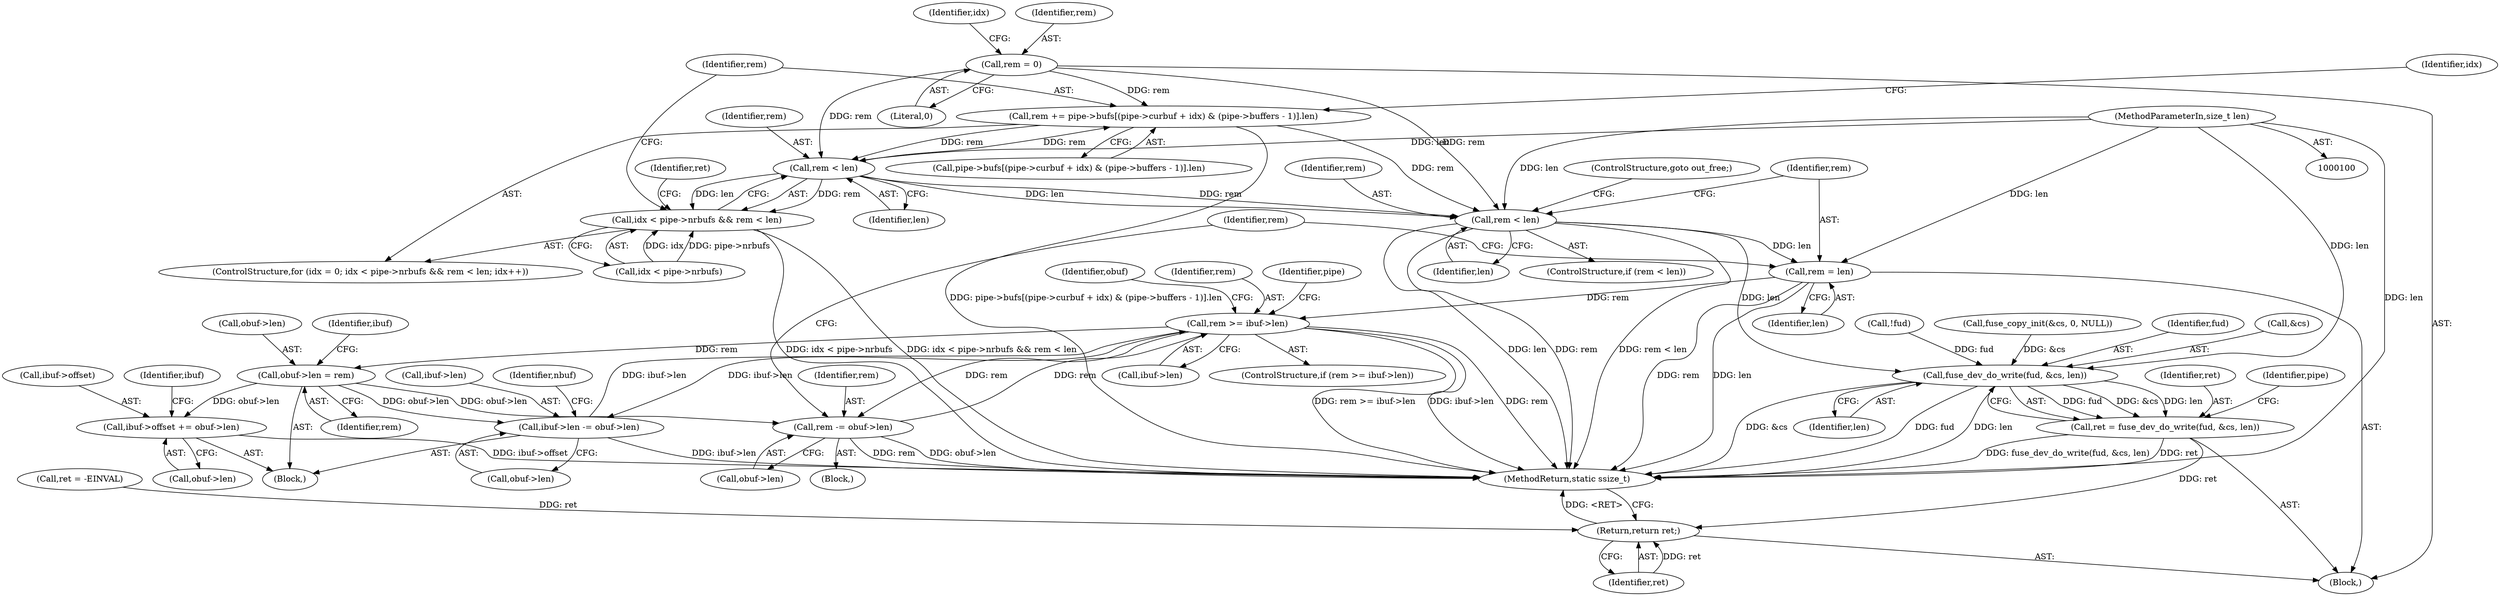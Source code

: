 digraph "0_linux_6b3a707736301c2128ca85ce85fb13f60b5e350a@array" {
"1000165" [label="(Call,rem += pipe->bufs[(pipe->curbuf + idx) & (pipe->buffers - 1)].len)"];
"1000147" [label="(Call,rem = 0)"];
"1000160" [label="(Call,rem < len)"];
"1000165" [label="(Call,rem += pipe->bufs[(pipe->curbuf + idx) & (pipe->buffers - 1)].len)"];
"1000104" [label="(MethodParameterIn,size_t len)"];
"1000154" [label="(Call,idx < pipe->nrbufs && rem < len)"];
"1000189" [label="(Call,rem < len)"];
"1000193" [label="(Call,rem = len)"];
"1000229" [label="(Call,rem >= ibuf->len)"];
"1000282" [label="(Call,obuf->len = rem)"];
"1000287" [label="(Call,ibuf->offset += obuf->len)"];
"1000294" [label="(Call,ibuf->len -= obuf->len)"];
"1000303" [label="(Call,rem -= obuf->len)"];
"1000341" [label="(Call,fuse_dev_do_write(fud, &cs, len))"];
"1000339" [label="(Call,ret = fuse_dev_do_write(fud, &cs, len))"];
"1000368" [label="(Return,return ret;)"];
"1000283" [label="(Call,obuf->len)"];
"1000294" [label="(Call,ibuf->len -= obuf->len)"];
"1000190" [label="(Identifier,rem)"];
"1000161" [label="(Identifier,rem)"];
"1000288" [label="(Call,ibuf->offset)"];
"1000194" [label="(Identifier,rem)"];
"1000192" [label="(ControlStructure,goto out_free;)"];
"1000289" [label="(Identifier,ibuf)"];
"1000265" [label="(Block,)"];
"1000291" [label="(Call,obuf->len)"];
"1000310" [label="(Call,fuse_copy_init(&cs, 0, NULL))"];
"1000339" [label="(Call,ret = fuse_dev_do_write(fud, &cs, len))"];
"1000150" [label="(ControlStructure,for (idx = 0; idx < pipe->nrbufs && rem < len; idx++))"];
"1000184" [label="(Call,ret = -EINVAL)"];
"1000368" [label="(Return,return ret;)"];
"1000195" [label="(Identifier,len)"];
"1000295" [label="(Call,ibuf->len)"];
"1000286" [label="(Identifier,rem)"];
"1000296" [label="(Identifier,ibuf)"];
"1000152" [label="(Identifier,idx)"];
"1000166" [label="(Identifier,rem)"];
"1000155" [label="(Call,idx < pipe->nrbufs)"];
"1000342" [label="(Identifier,fud)"];
"1000343" [label="(Call,&cs)"];
"1000164" [label="(Identifier,idx)"];
"1000230" [label="(Identifier,rem)"];
"1000119" [label="(Call,!fud)"];
"1000191" [label="(Identifier,len)"];
"1000198" [label="(Block,)"];
"1000162" [label="(Identifier,len)"];
"1000269" [label="(Identifier,pipe)"];
"1000369" [label="(Identifier,ret)"];
"1000197" [label="(Identifier,rem)"];
"1000341" [label="(Call,fuse_dev_do_write(fud, &cs, len))"];
"1000229" [label="(Call,rem >= ibuf->len)"];
"1000345" [label="(Identifier,len)"];
"1000302" [label="(Identifier,nbuf)"];
"1000189" [label="(Call,rem < len)"];
"1000370" [label="(MethodReturn,static ssize_t)"];
"1000106" [label="(Block,)"];
"1000231" [label="(Call,ibuf->len)"];
"1000237" [label="(Identifier,obuf)"];
"1000282" [label="(Call,obuf->len = rem)"];
"1000298" [label="(Call,obuf->len)"];
"1000148" [label="(Identifier,rem)"];
"1000228" [label="(ControlStructure,if (rem >= ibuf->len))"];
"1000149" [label="(Literal,0)"];
"1000303" [label="(Call,rem -= obuf->len)"];
"1000287" [label="(Call,ibuf->offset += obuf->len)"];
"1000340" [label="(Identifier,ret)"];
"1000304" [label="(Identifier,rem)"];
"1000154" [label="(Call,idx < pipe->nrbufs && rem < len)"];
"1000188" [label="(ControlStructure,if (rem < len))"];
"1000305" [label="(Call,obuf->len)"];
"1000160" [label="(Call,rem < len)"];
"1000147" [label="(Call,rem = 0)"];
"1000347" [label="(Identifier,pipe)"];
"1000193" [label="(Call,rem = len)"];
"1000167" [label="(Call,pipe->bufs[(pipe->curbuf + idx) & (pipe->buffers - 1)].len)"];
"1000104" [label="(MethodParameterIn,size_t len)"];
"1000185" [label="(Identifier,ret)"];
"1000165" [label="(Call,rem += pipe->bufs[(pipe->curbuf + idx) & (pipe->buffers - 1)].len)"];
"1000165" -> "1000150"  [label="AST: "];
"1000165" -> "1000167"  [label="CFG: "];
"1000166" -> "1000165"  [label="AST: "];
"1000167" -> "1000165"  [label="AST: "];
"1000164" -> "1000165"  [label="CFG: "];
"1000165" -> "1000370"  [label="DDG: pipe->bufs[(pipe->curbuf + idx) & (pipe->buffers - 1)].len"];
"1000165" -> "1000160"  [label="DDG: rem"];
"1000147" -> "1000165"  [label="DDG: rem"];
"1000160" -> "1000165"  [label="DDG: rem"];
"1000165" -> "1000189"  [label="DDG: rem"];
"1000147" -> "1000106"  [label="AST: "];
"1000147" -> "1000149"  [label="CFG: "];
"1000148" -> "1000147"  [label="AST: "];
"1000149" -> "1000147"  [label="AST: "];
"1000152" -> "1000147"  [label="CFG: "];
"1000147" -> "1000160"  [label="DDG: rem"];
"1000147" -> "1000189"  [label="DDG: rem"];
"1000160" -> "1000154"  [label="AST: "];
"1000160" -> "1000162"  [label="CFG: "];
"1000161" -> "1000160"  [label="AST: "];
"1000162" -> "1000160"  [label="AST: "];
"1000154" -> "1000160"  [label="CFG: "];
"1000160" -> "1000154"  [label="DDG: rem"];
"1000160" -> "1000154"  [label="DDG: len"];
"1000104" -> "1000160"  [label="DDG: len"];
"1000160" -> "1000189"  [label="DDG: rem"];
"1000160" -> "1000189"  [label="DDG: len"];
"1000104" -> "1000100"  [label="AST: "];
"1000104" -> "1000370"  [label="DDG: len"];
"1000104" -> "1000189"  [label="DDG: len"];
"1000104" -> "1000193"  [label="DDG: len"];
"1000104" -> "1000341"  [label="DDG: len"];
"1000154" -> "1000150"  [label="AST: "];
"1000154" -> "1000155"  [label="CFG: "];
"1000155" -> "1000154"  [label="AST: "];
"1000166" -> "1000154"  [label="CFG: "];
"1000185" -> "1000154"  [label="CFG: "];
"1000154" -> "1000370"  [label="DDG: idx < pipe->nrbufs"];
"1000154" -> "1000370"  [label="DDG: idx < pipe->nrbufs && rem < len"];
"1000155" -> "1000154"  [label="DDG: idx"];
"1000155" -> "1000154"  [label="DDG: pipe->nrbufs"];
"1000189" -> "1000188"  [label="AST: "];
"1000189" -> "1000191"  [label="CFG: "];
"1000190" -> "1000189"  [label="AST: "];
"1000191" -> "1000189"  [label="AST: "];
"1000192" -> "1000189"  [label="CFG: "];
"1000194" -> "1000189"  [label="CFG: "];
"1000189" -> "1000370"  [label="DDG: len"];
"1000189" -> "1000370"  [label="DDG: rem"];
"1000189" -> "1000370"  [label="DDG: rem < len"];
"1000189" -> "1000193"  [label="DDG: len"];
"1000189" -> "1000341"  [label="DDG: len"];
"1000193" -> "1000106"  [label="AST: "];
"1000193" -> "1000195"  [label="CFG: "];
"1000194" -> "1000193"  [label="AST: "];
"1000195" -> "1000193"  [label="AST: "];
"1000197" -> "1000193"  [label="CFG: "];
"1000193" -> "1000370"  [label="DDG: rem"];
"1000193" -> "1000370"  [label="DDG: len"];
"1000193" -> "1000229"  [label="DDG: rem"];
"1000229" -> "1000228"  [label="AST: "];
"1000229" -> "1000231"  [label="CFG: "];
"1000230" -> "1000229"  [label="AST: "];
"1000231" -> "1000229"  [label="AST: "];
"1000237" -> "1000229"  [label="CFG: "];
"1000269" -> "1000229"  [label="CFG: "];
"1000229" -> "1000370"  [label="DDG: rem >= ibuf->len"];
"1000229" -> "1000370"  [label="DDG: ibuf->len"];
"1000229" -> "1000370"  [label="DDG: rem"];
"1000303" -> "1000229"  [label="DDG: rem"];
"1000294" -> "1000229"  [label="DDG: ibuf->len"];
"1000229" -> "1000282"  [label="DDG: rem"];
"1000229" -> "1000294"  [label="DDG: ibuf->len"];
"1000229" -> "1000303"  [label="DDG: rem"];
"1000282" -> "1000265"  [label="AST: "];
"1000282" -> "1000286"  [label="CFG: "];
"1000283" -> "1000282"  [label="AST: "];
"1000286" -> "1000282"  [label="AST: "];
"1000289" -> "1000282"  [label="CFG: "];
"1000282" -> "1000287"  [label="DDG: obuf->len"];
"1000282" -> "1000294"  [label="DDG: obuf->len"];
"1000282" -> "1000303"  [label="DDG: obuf->len"];
"1000287" -> "1000265"  [label="AST: "];
"1000287" -> "1000291"  [label="CFG: "];
"1000288" -> "1000287"  [label="AST: "];
"1000291" -> "1000287"  [label="AST: "];
"1000296" -> "1000287"  [label="CFG: "];
"1000287" -> "1000370"  [label="DDG: ibuf->offset"];
"1000294" -> "1000265"  [label="AST: "];
"1000294" -> "1000298"  [label="CFG: "];
"1000295" -> "1000294"  [label="AST: "];
"1000298" -> "1000294"  [label="AST: "];
"1000302" -> "1000294"  [label="CFG: "];
"1000294" -> "1000370"  [label="DDG: ibuf->len"];
"1000303" -> "1000198"  [label="AST: "];
"1000303" -> "1000305"  [label="CFG: "];
"1000304" -> "1000303"  [label="AST: "];
"1000305" -> "1000303"  [label="AST: "];
"1000197" -> "1000303"  [label="CFG: "];
"1000303" -> "1000370"  [label="DDG: rem"];
"1000303" -> "1000370"  [label="DDG: obuf->len"];
"1000341" -> "1000339"  [label="AST: "];
"1000341" -> "1000345"  [label="CFG: "];
"1000342" -> "1000341"  [label="AST: "];
"1000343" -> "1000341"  [label="AST: "];
"1000345" -> "1000341"  [label="AST: "];
"1000339" -> "1000341"  [label="CFG: "];
"1000341" -> "1000370"  [label="DDG: &cs"];
"1000341" -> "1000370"  [label="DDG: fud"];
"1000341" -> "1000370"  [label="DDG: len"];
"1000341" -> "1000339"  [label="DDG: fud"];
"1000341" -> "1000339"  [label="DDG: &cs"];
"1000341" -> "1000339"  [label="DDG: len"];
"1000119" -> "1000341"  [label="DDG: fud"];
"1000310" -> "1000341"  [label="DDG: &cs"];
"1000339" -> "1000106"  [label="AST: "];
"1000340" -> "1000339"  [label="AST: "];
"1000347" -> "1000339"  [label="CFG: "];
"1000339" -> "1000370"  [label="DDG: ret"];
"1000339" -> "1000370"  [label="DDG: fuse_dev_do_write(fud, &cs, len)"];
"1000339" -> "1000368"  [label="DDG: ret"];
"1000368" -> "1000106"  [label="AST: "];
"1000368" -> "1000369"  [label="CFG: "];
"1000369" -> "1000368"  [label="AST: "];
"1000370" -> "1000368"  [label="CFG: "];
"1000368" -> "1000370"  [label="DDG: <RET>"];
"1000369" -> "1000368"  [label="DDG: ret"];
"1000184" -> "1000368"  [label="DDG: ret"];
}
